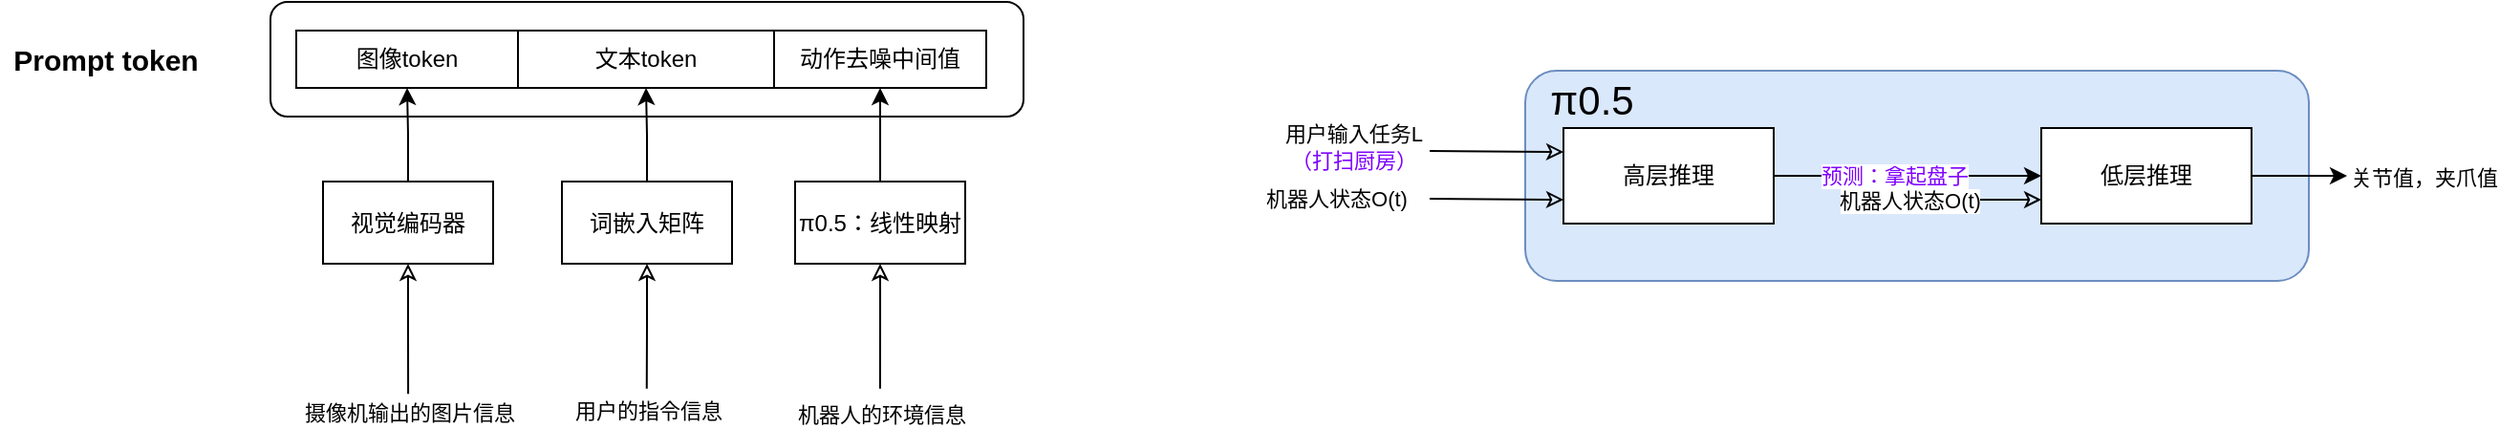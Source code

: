 <mxfile version="27.1.4">
  <diagram name="第 1 页" id="vWRY4IH4z8a33mPq5Ic4">
    <mxGraphModel dx="1314" dy="538" grid="0" gridSize="10" guides="1" tooltips="1" connect="1" arrows="1" fold="1" page="1" pageScale="1" pageWidth="827" pageHeight="1169" math="0" shadow="0">
      <root>
        <mxCell id="0" />
        <mxCell id="1" parent="0" />
        <mxCell id="GszDSZ25MD777xlSxqRY-38" value="" style="rounded=1;whiteSpace=wrap;html=1;" vertex="1" parent="1">
          <mxGeometry x="101.5" y="462" width="394" height="60" as="geometry" />
        </mxCell>
        <mxCell id="GszDSZ25MD777xlSxqRY-20" value="" style="rounded=1;whiteSpace=wrap;html=1;fillColor=#dae8fc;strokeColor=#6c8ebf;" vertex="1" parent="1">
          <mxGeometry x="758" y="498" width="410" height="110" as="geometry" />
        </mxCell>
        <mxCell id="GszDSZ25MD777xlSxqRY-4" style="edgeStyle=orthogonalEdgeStyle;rounded=0;orthogonalLoop=1;jettySize=auto;html=1;exitX=0;exitY=0.25;exitDx=0;exitDy=0;startArrow=classic;startFill=0;endArrow=none;" edge="1" parent="1" source="GszDSZ25MD777xlSxqRY-2">
          <mxGeometry relative="1" as="geometry">
            <mxPoint x="708" y="540" as="targetPoint" />
          </mxGeometry>
        </mxCell>
        <mxCell id="GszDSZ25MD777xlSxqRY-7" value="用户输入任务L&lt;br&gt;&lt;font style=&quot;color: rgb(127, 0, 255);&quot;&gt;（打扫厨房）&lt;/font&gt;" style="edgeLabel;html=1;align=center;verticalAlign=middle;resizable=0;points=[];" vertex="1" connectable="0" parent="GszDSZ25MD777xlSxqRY-4">
          <mxGeometry x="0.149" relative="1" as="geometry">
            <mxPoint x="-70" y="-2" as="offset" />
          </mxGeometry>
        </mxCell>
        <mxCell id="GszDSZ25MD777xlSxqRY-6" style="edgeStyle=orthogonalEdgeStyle;rounded=0;orthogonalLoop=1;jettySize=auto;html=1;exitX=0;exitY=0.75;exitDx=0;exitDy=0;startArrow=classic;startFill=0;endArrow=none;" edge="1" parent="1" source="GszDSZ25MD777xlSxqRY-2">
          <mxGeometry relative="1" as="geometry">
            <mxPoint x="708" y="565" as="targetPoint" />
          </mxGeometry>
        </mxCell>
        <mxCell id="GszDSZ25MD777xlSxqRY-8" value="机器人状态O(t)" style="edgeLabel;html=1;align=center;verticalAlign=middle;resizable=0;points=[];" vertex="1" connectable="0" parent="GszDSZ25MD777xlSxqRY-6">
          <mxGeometry x="0.138" relative="1" as="geometry">
            <mxPoint x="-79" as="offset" />
          </mxGeometry>
        </mxCell>
        <mxCell id="GszDSZ25MD777xlSxqRY-10" style="edgeStyle=orthogonalEdgeStyle;rounded=0;orthogonalLoop=1;jettySize=auto;html=1;exitX=1;exitY=0.5;exitDx=0;exitDy=0;entryX=0;entryY=0.5;entryDx=0;entryDy=0;" edge="1" parent="1" source="GszDSZ25MD777xlSxqRY-2" target="GszDSZ25MD777xlSxqRY-3">
          <mxGeometry relative="1" as="geometry" />
        </mxCell>
        <mxCell id="GszDSZ25MD777xlSxqRY-11" value="&lt;font style=&quot;color: rgb(127, 0, 255);&quot;&gt;预测：拿起盘子&lt;/font&gt;" style="edgeLabel;html=1;align=center;verticalAlign=middle;resizable=0;points=[];" vertex="1" connectable="0" parent="GszDSZ25MD777xlSxqRY-10">
          <mxGeometry x="-0.107" relative="1" as="geometry">
            <mxPoint as="offset" />
          </mxGeometry>
        </mxCell>
        <mxCell id="GszDSZ25MD777xlSxqRY-2" value="高层推理" style="rounded=0;whiteSpace=wrap;html=1;" vertex="1" parent="1">
          <mxGeometry x="778" y="528" width="110" height="50" as="geometry" />
        </mxCell>
        <mxCell id="GszDSZ25MD777xlSxqRY-15" style="edgeStyle=orthogonalEdgeStyle;rounded=0;orthogonalLoop=1;jettySize=auto;html=1;exitX=0;exitY=0.75;exitDx=0;exitDy=0;startArrow=classic;startFill=0;endArrow=none;" edge="1" parent="1" source="GszDSZ25MD777xlSxqRY-3">
          <mxGeometry relative="1" as="geometry">
            <mxPoint x="948" y="565.538" as="targetPoint" />
          </mxGeometry>
        </mxCell>
        <mxCell id="GszDSZ25MD777xlSxqRY-16" value="机器人状态O(t)" style="edgeLabel;html=1;align=center;verticalAlign=middle;resizable=0;points=[];" vertex="1" connectable="0" parent="GszDSZ25MD777xlSxqRY-15">
          <mxGeometry x="-0.006" relative="1" as="geometry">
            <mxPoint x="-30" as="offset" />
          </mxGeometry>
        </mxCell>
        <mxCell id="GszDSZ25MD777xlSxqRY-18" style="edgeStyle=orthogonalEdgeStyle;rounded=0;orthogonalLoop=1;jettySize=auto;html=1;exitX=1;exitY=0.5;exitDx=0;exitDy=0;" edge="1" parent="1" source="GszDSZ25MD777xlSxqRY-3">
          <mxGeometry relative="1" as="geometry">
            <mxPoint x="1188" y="553" as="targetPoint" />
          </mxGeometry>
        </mxCell>
        <mxCell id="GszDSZ25MD777xlSxqRY-19" value="关节值，夹爪值" style="edgeLabel;html=1;align=center;verticalAlign=middle;resizable=0;points=[];" vertex="1" connectable="0" parent="GszDSZ25MD777xlSxqRY-18">
          <mxGeometry x="0.085" y="2" relative="1" as="geometry">
            <mxPoint x="63" y="2" as="offset" />
          </mxGeometry>
        </mxCell>
        <mxCell id="GszDSZ25MD777xlSxqRY-3" value="低层推理" style="rounded=0;whiteSpace=wrap;html=1;" vertex="1" parent="1">
          <mxGeometry x="1028" y="528" width="110" height="50" as="geometry" />
        </mxCell>
        <mxCell id="GszDSZ25MD777xlSxqRY-21" value="π0.5" style="text;strokeColor=none;align=center;fillColor=none;html=1;verticalAlign=middle;whiteSpace=wrap;rounded=0;fontSize=21;" vertex="1" parent="1">
          <mxGeometry x="778" y="508" width="30" height="10" as="geometry" />
        </mxCell>
        <mxCell id="GszDSZ25MD777xlSxqRY-26" style="edgeStyle=orthogonalEdgeStyle;rounded=0;orthogonalLoop=1;jettySize=auto;html=1;exitX=0.5;exitY=1;exitDx=0;exitDy=0;startArrow=classic;startFill=0;endArrow=none;" edge="1" parent="1" source="GszDSZ25MD777xlSxqRY-22">
          <mxGeometry relative="1" as="geometry">
            <mxPoint x="173.552" y="667.103" as="targetPoint" />
          </mxGeometry>
        </mxCell>
        <mxCell id="GszDSZ25MD777xlSxqRY-29" value="摄像机输出的图片信息" style="edgeLabel;html=1;align=center;verticalAlign=middle;resizable=0;points=[];" vertex="1" connectable="0" parent="GszDSZ25MD777xlSxqRY-26">
          <mxGeometry x="0.518" relative="1" as="geometry">
            <mxPoint y="26" as="offset" />
          </mxGeometry>
        </mxCell>
        <mxCell id="GszDSZ25MD777xlSxqRY-35" style="edgeStyle=orthogonalEdgeStyle;rounded=0;orthogonalLoop=1;jettySize=auto;html=1;exitX=0.5;exitY=0;exitDx=0;exitDy=0;entryX=0.5;entryY=1;entryDx=0;entryDy=0;" edge="1" parent="1" source="GszDSZ25MD777xlSxqRY-22" target="GszDSZ25MD777xlSxqRY-32">
          <mxGeometry relative="1" as="geometry" />
        </mxCell>
        <mxCell id="GszDSZ25MD777xlSxqRY-22" value="视觉编码器" style="rounded=0;whiteSpace=wrap;html=1;" vertex="1" parent="1">
          <mxGeometry x="129" y="556" width="89" height="43" as="geometry" />
        </mxCell>
        <mxCell id="GszDSZ25MD777xlSxqRY-27" style="edgeStyle=orthogonalEdgeStyle;rounded=0;orthogonalLoop=1;jettySize=auto;html=1;exitX=0.5;exitY=1;exitDx=0;exitDy=0;startArrow=classic;startFill=0;endArrow=none;" edge="1" parent="1" source="GszDSZ25MD777xlSxqRY-23">
          <mxGeometry relative="1" as="geometry">
            <mxPoint x="298.379" y="664.345" as="targetPoint" />
          </mxGeometry>
        </mxCell>
        <mxCell id="GszDSZ25MD777xlSxqRY-30" value="用户的指令信息" style="edgeLabel;html=1;align=center;verticalAlign=middle;resizable=0;points=[];" vertex="1" connectable="0" parent="GszDSZ25MD777xlSxqRY-27">
          <mxGeometry x="0.203" relative="1" as="geometry">
            <mxPoint y="38" as="offset" />
          </mxGeometry>
        </mxCell>
        <mxCell id="GszDSZ25MD777xlSxqRY-36" style="edgeStyle=orthogonalEdgeStyle;rounded=0;orthogonalLoop=1;jettySize=auto;html=1;exitX=0.5;exitY=0;exitDx=0;exitDy=0;entryX=0.5;entryY=1;entryDx=0;entryDy=0;" edge="1" parent="1" source="GszDSZ25MD777xlSxqRY-23" target="GszDSZ25MD777xlSxqRY-33">
          <mxGeometry relative="1" as="geometry" />
        </mxCell>
        <mxCell id="GszDSZ25MD777xlSxqRY-23" value="词嵌入矩阵" style="rounded=0;whiteSpace=wrap;html=1;" vertex="1" parent="1">
          <mxGeometry x="254" y="556" width="89" height="43" as="geometry" />
        </mxCell>
        <mxCell id="GszDSZ25MD777xlSxqRY-28" style="edgeStyle=orthogonalEdgeStyle;rounded=0;orthogonalLoop=1;jettySize=auto;html=1;exitX=0.5;exitY=1;exitDx=0;exitDy=0;startArrow=classic;startFill=0;endArrow=none;" edge="1" parent="1" source="GszDSZ25MD777xlSxqRY-24">
          <mxGeometry relative="1" as="geometry">
            <mxPoint x="420.448" y="664.345" as="targetPoint" />
          </mxGeometry>
        </mxCell>
        <mxCell id="GszDSZ25MD777xlSxqRY-31" value="机器人的环境信息" style="edgeLabel;html=1;align=center;verticalAlign=middle;resizable=0;points=[];" vertex="1" connectable="0" parent="GszDSZ25MD777xlSxqRY-28">
          <mxGeometry x="0.006" y="1" relative="1" as="geometry">
            <mxPoint x="-1" y="46" as="offset" />
          </mxGeometry>
        </mxCell>
        <mxCell id="GszDSZ25MD777xlSxqRY-37" style="edgeStyle=orthogonalEdgeStyle;rounded=0;orthogonalLoop=1;jettySize=auto;html=1;exitX=0.5;exitY=0;exitDx=0;exitDy=0;entryX=0.5;entryY=1;entryDx=0;entryDy=0;" edge="1" parent="1" source="GszDSZ25MD777xlSxqRY-24" target="GszDSZ25MD777xlSxqRY-34">
          <mxGeometry relative="1" as="geometry" />
        </mxCell>
        <mxCell id="GszDSZ25MD777xlSxqRY-24" value="π0.5：线性映射" style="rounded=0;whiteSpace=wrap;html=1;" vertex="1" parent="1">
          <mxGeometry x="376" y="556" width="89" height="43" as="geometry" />
        </mxCell>
        <mxCell id="GszDSZ25MD777xlSxqRY-32" value="图像token" style="rounded=0;whiteSpace=wrap;html=1;" vertex="1" parent="1">
          <mxGeometry x="115" y="477" width="116" height="30" as="geometry" />
        </mxCell>
        <mxCell id="GszDSZ25MD777xlSxqRY-33" value="文本token" style="rounded=0;whiteSpace=wrap;html=1;" vertex="1" parent="1">
          <mxGeometry x="231" y="477" width="134" height="30" as="geometry" />
        </mxCell>
        <mxCell id="GszDSZ25MD777xlSxqRY-34" value="动作去噪中间值" style="rounded=0;whiteSpace=wrap;html=1;" vertex="1" parent="1">
          <mxGeometry x="365" y="477" width="111" height="30" as="geometry" />
        </mxCell>
        <mxCell id="GszDSZ25MD777xlSxqRY-39" value="Prompt token" style="text;strokeColor=none;align=center;fillColor=none;html=1;verticalAlign=middle;whiteSpace=wrap;rounded=0;fontStyle=1;fontSize=15;" vertex="1" parent="1">
          <mxGeometry x="-40" y="477" width="111" height="30" as="geometry" />
        </mxCell>
      </root>
    </mxGraphModel>
  </diagram>
</mxfile>
